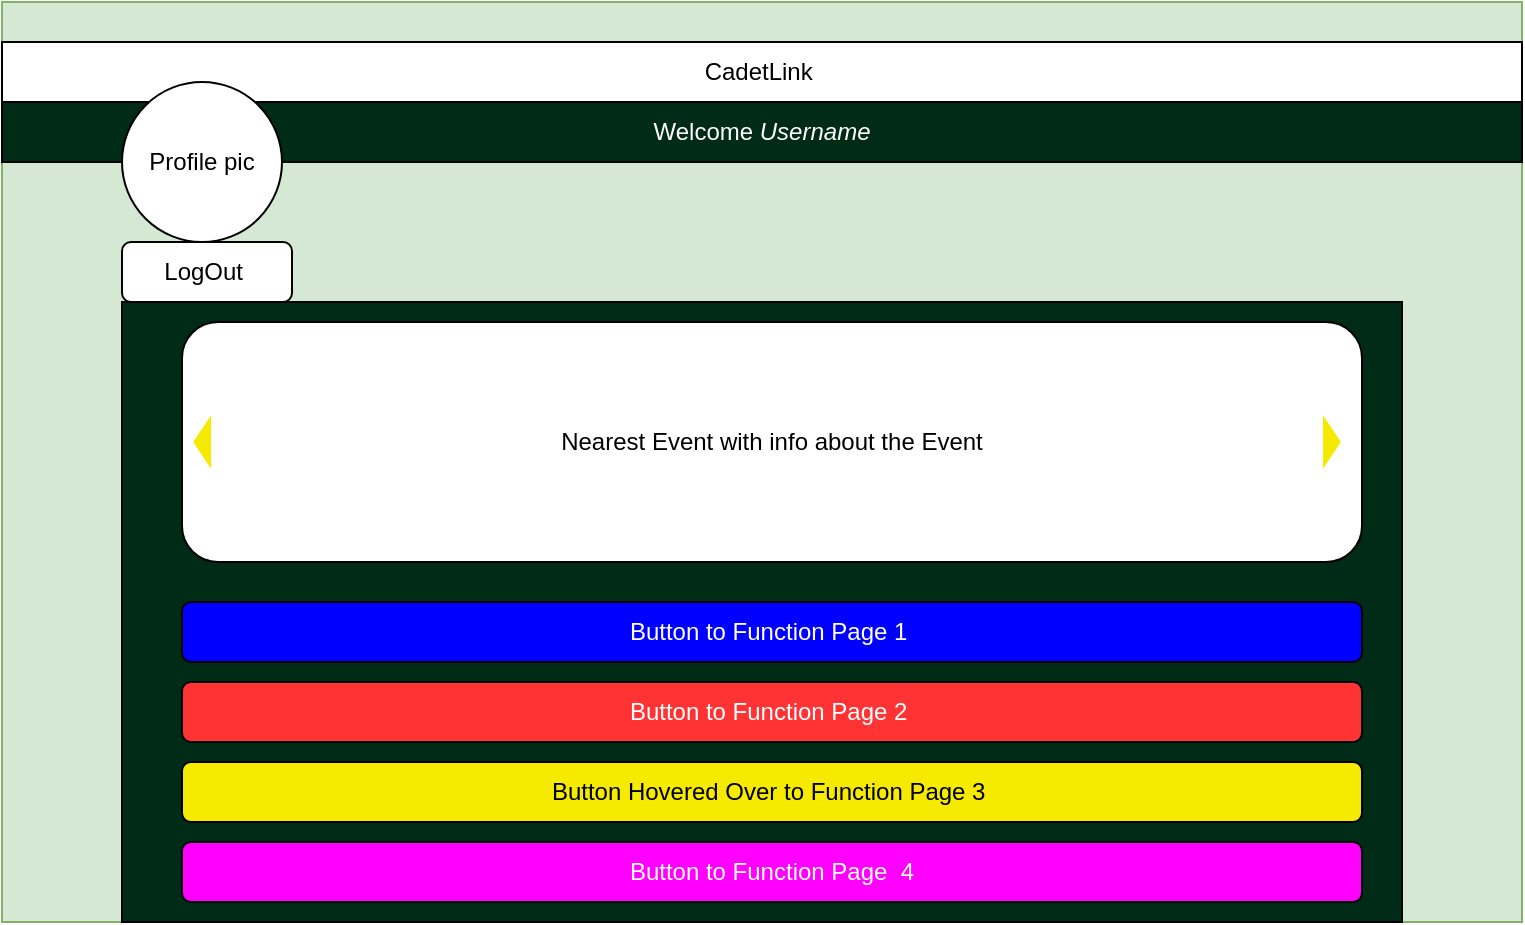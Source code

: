 <mxfile version="20.0.2" type="device" pages="2"><diagram id="meKNztJL29W3aa0yOjzS" name="Page-1"><mxGraphModel dx="782" dy="448" grid="1" gridSize="10" guides="1" tooltips="1" connect="1" arrows="1" fold="1" page="1" pageScale="1" pageWidth="827" pageHeight="1169" math="0" shadow="0"><root><mxCell id="0"/><mxCell id="1" parent="0"/><mxCell id="jVFLSGUnLdolT8ZZL_EX-3" value="" style="rounded=0;whiteSpace=wrap;html=1;fillColor=#d5e8d4;strokeColor=#82b366;" parent="1" vertex="1"><mxGeometry x="40" y="100" width="760" height="460" as="geometry"/></mxCell><mxCell id="jVFLSGUnLdolT8ZZL_EX-4" value="CadetLink&amp;nbsp;" style="rounded=0;whiteSpace=wrap;html=1;fillColor=default;" parent="1" vertex="1"><mxGeometry x="40" y="120" width="760" height="30" as="geometry"/></mxCell><mxCell id="jVFLSGUnLdolT8ZZL_EX-5" value="&lt;font color=&quot;#ffffff&quot;&gt;Welcome &lt;i&gt;Username&lt;/i&gt;&lt;/font&gt;" style="rounded=0;whiteSpace=wrap;html=1;fillColor=#002B17;" parent="1" vertex="1"><mxGeometry x="40" y="150" width="760" height="30" as="geometry"/></mxCell><mxCell id="jVFLSGUnLdolT8ZZL_EX-7" value="" style="rounded=0;whiteSpace=wrap;html=1;fontColor=#FFFFFF;fillColor=#002B17;" parent="1" vertex="1"><mxGeometry x="100" y="250" width="640" height="310" as="geometry"/></mxCell><mxCell id="jVFLSGUnLdolT8ZZL_EX-8" value="&lt;font color=&quot;#000000&quot;&gt;Profile pic&lt;/font&gt;" style="ellipse;whiteSpace=wrap;html=1;aspect=fixed;fontColor=#FFFFFF;fillColor=#FFFFFF;" parent="1" vertex="1"><mxGeometry x="100" y="140" width="80" height="80" as="geometry"/></mxCell><mxCell id="jVFLSGUnLdolT8ZZL_EX-9" value="&lt;font color=&quot;#000000&quot;&gt;LogOut&lt;/font&gt;&amp;nbsp;" style="rounded=1;whiteSpace=wrap;html=1;fontColor=#FFFFFF;fillColor=#FFFFFF;" parent="1" vertex="1"><mxGeometry x="100" y="220" width="85" height="30" as="geometry"/></mxCell><mxCell id="jVFLSGUnLdolT8ZZL_EX-10" value="Nearest Event with info about the Event" style="rounded=1;whiteSpace=wrap;html=1;fontColor=#000000;fillColor=#FFFFFF;" parent="1" vertex="1"><mxGeometry x="130" y="260" width="590" height="120" as="geometry"/></mxCell><mxCell id="Tk8Rq4THwUm0eaJuqkPh-1" value="Button to Function Page 1&amp;nbsp;" style="rounded=1;whiteSpace=wrap;html=1;fillColor=#0000FF;textColor = FFFFFF;fontColor=#FFFFFF;" vertex="1" parent="1"><mxGeometry x="130" y="400" width="590" height="30" as="geometry"/></mxCell><mxCell id="Tk8Rq4THwUm0eaJuqkPh-2" value="Button to Function Page 2&amp;nbsp;" style="rounded=1;whiteSpace=wrap;html=1;fillColor=#FF3333;fontColor=#FFFFFF;" vertex="1" parent="1"><mxGeometry x="130" y="440" width="590" height="30" as="geometry"/></mxCell><mxCell id="Tk8Rq4THwUm0eaJuqkPh-3" value="Button Hovered Over to Function Page 3&amp;nbsp;" style="rounded=1;whiteSpace=wrap;html=1;fillColor=#F5EA00;" vertex="1" parent="1"><mxGeometry x="130" y="480" width="590" height="30" as="geometry"/></mxCell><mxCell id="Tk8Rq4THwUm0eaJuqkPh-4" value="Button to Function Page&amp;nbsp; 4" style="rounded=1;whiteSpace=wrap;html=1;fillColor=#FF00FF;fontColor=#FFFFFF;" vertex="1" parent="1"><mxGeometry x="130" y="520" width="590" height="30" as="geometry"/></mxCell><mxCell id="Tk8Rq4THwUm0eaJuqkPh-5" value="" style="triangle;whiteSpace=wrap;html=1;fontColor=#FFFFFF;strokeColor=#FFFFFF;fillColor=#F5EA00;" vertex="1" parent="1"><mxGeometry x="700" y="305" width="10" height="30" as="geometry"/></mxCell><mxCell id="Tk8Rq4THwUm0eaJuqkPh-6" value="" style="triangle;whiteSpace=wrap;html=1;fontColor=#FFFFFF;strokeColor=#FFFFFF;fillColor=#F5EA00;direction=west;" vertex="1" parent="1"><mxGeometry x="135" y="305" width="10" height="30" as="geometry"/></mxCell></root></mxGraphModel></diagram><diagram id="8RVl-Stnh62OFlRjq3on" name="Page-2"><mxGraphModel dx="782" dy="448" grid="1" gridSize="10" guides="1" tooltips="1" connect="1" arrows="1" fold="1" page="1" pageScale="1" pageWidth="827" pageHeight="1169" math="0" shadow="0"><root><mxCell id="0"/><mxCell id="1" parent="0"/><mxCell id="J-Xu4R6-tk81L5AgT36G-1" value="" style="rounded=0;whiteSpace=wrap;html=1;fillColor=#d5e8d4;strokeColor=#82b366;" vertex="1" parent="1"><mxGeometry x="280" y="100" width="320" height="460" as="geometry"/></mxCell><mxCell id="J-Xu4R6-tk81L5AgT36G-2" value="CadetLink&amp;nbsp;" style="rounded=0;whiteSpace=wrap;html=1;fillColor=default;" vertex="1" parent="1"><mxGeometry x="280" y="120" width="320" height="30" as="geometry"/></mxCell><mxCell id="J-Xu4R6-tk81L5AgT36G-3" value="&lt;font color=&quot;#ffffff&quot;&gt;Welcome &lt;i&gt;Username&lt;/i&gt;&lt;/font&gt;" style="rounded=0;whiteSpace=wrap;html=1;fillColor=#002B17;" vertex="1" parent="1"><mxGeometry x="280" y="150" width="320" height="30" as="geometry"/></mxCell><mxCell id="J-Xu4R6-tk81L5AgT36G-4" value="" style="rounded=0;whiteSpace=wrap;html=1;fontColor=#FFFFFF;fillColor=#002B17;" vertex="1" parent="1"><mxGeometry x="280" y="230" width="320" height="330" as="geometry"/></mxCell><mxCell id="J-Xu4R6-tk81L5AgT36G-5" value="&lt;font color=&quot;#000000&quot;&gt;Profile pic&lt;/font&gt;" style="ellipse;whiteSpace=wrap;html=1;aspect=fixed;fontColor=#FFFFFF;fillColor=#FFFFFF;" vertex="1" parent="1"><mxGeometry x="310" y="140" width="50" height="50" as="geometry"/></mxCell><mxCell id="J-Xu4R6-tk81L5AgT36G-6" value="&lt;font color=&quot;#000000&quot;&gt;LogOut&lt;/font&gt;&amp;nbsp;" style="rounded=1;whiteSpace=wrap;html=1;fontColor=#FFFFFF;fillColor=#FFFFFF;" vertex="1" parent="1"><mxGeometry x="296.25" y="190" width="77.5" height="20" as="geometry"/></mxCell><mxCell id="J-Xu4R6-tk81L5AgT36G-7" value="Nearest Event with info about the Event" style="rounded=1;whiteSpace=wrap;html=1;fontColor=#000000;fillColor=#FFFFFF;" vertex="1" parent="1"><mxGeometry x="280" y="250" width="320" height="120" as="geometry"/></mxCell><mxCell id="J-Xu4R6-tk81L5AgT36G-8" value="Button to Function Page 1&amp;nbsp;" style="rounded=1;whiteSpace=wrap;html=1;fillColor=#0000FF;textColor = FFFFFF;fontColor=#FFFFFF;" vertex="1" parent="1"><mxGeometry x="290" y="390" width="300" height="30" as="geometry"/></mxCell><mxCell id="J-Xu4R6-tk81L5AgT36G-9" value="Button to Function Page 2&amp;nbsp;" style="rounded=1;whiteSpace=wrap;html=1;fillColor=#FF3333;fontColor=#FFFFFF;" vertex="1" parent="1"><mxGeometry x="290" y="430" width="300" height="30" as="geometry"/></mxCell><mxCell id="J-Xu4R6-tk81L5AgT36G-10" value="Button Hovered Over to Function Page 3&amp;nbsp;" style="rounded=1;whiteSpace=wrap;html=1;fillColor=#F5EA00;" vertex="1" parent="1"><mxGeometry x="290" y="470" width="300" height="30" as="geometry"/></mxCell><mxCell id="J-Xu4R6-tk81L5AgT36G-11" value="Button to Function Page&amp;nbsp; 4" style="rounded=1;whiteSpace=wrap;html=1;fillColor=#FF00FF;fontColor=#FFFFFF;" vertex="1" parent="1"><mxGeometry x="290" y="510" width="300" height="30" as="geometry"/></mxCell><mxCell id="J-Xu4R6-tk81L5AgT36G-12" value="" style="triangle;whiteSpace=wrap;html=1;fontColor=#FFFFFF;strokeColor=#FFFFFF;fillColor=#F5EA00;" vertex="1" parent="1"><mxGeometry x="580" y="295" width="10" height="30" as="geometry"/></mxCell><mxCell id="J-Xu4R6-tk81L5AgT36G-13" value="" style="triangle;whiteSpace=wrap;html=1;fontColor=#FFFFFF;strokeColor=#FFFFFF;fillColor=#F5EA00;direction=west;" vertex="1" parent="1"><mxGeometry x="286.25" y="295" width="10" height="30" as="geometry"/></mxCell></root></mxGraphModel></diagram></mxfile>